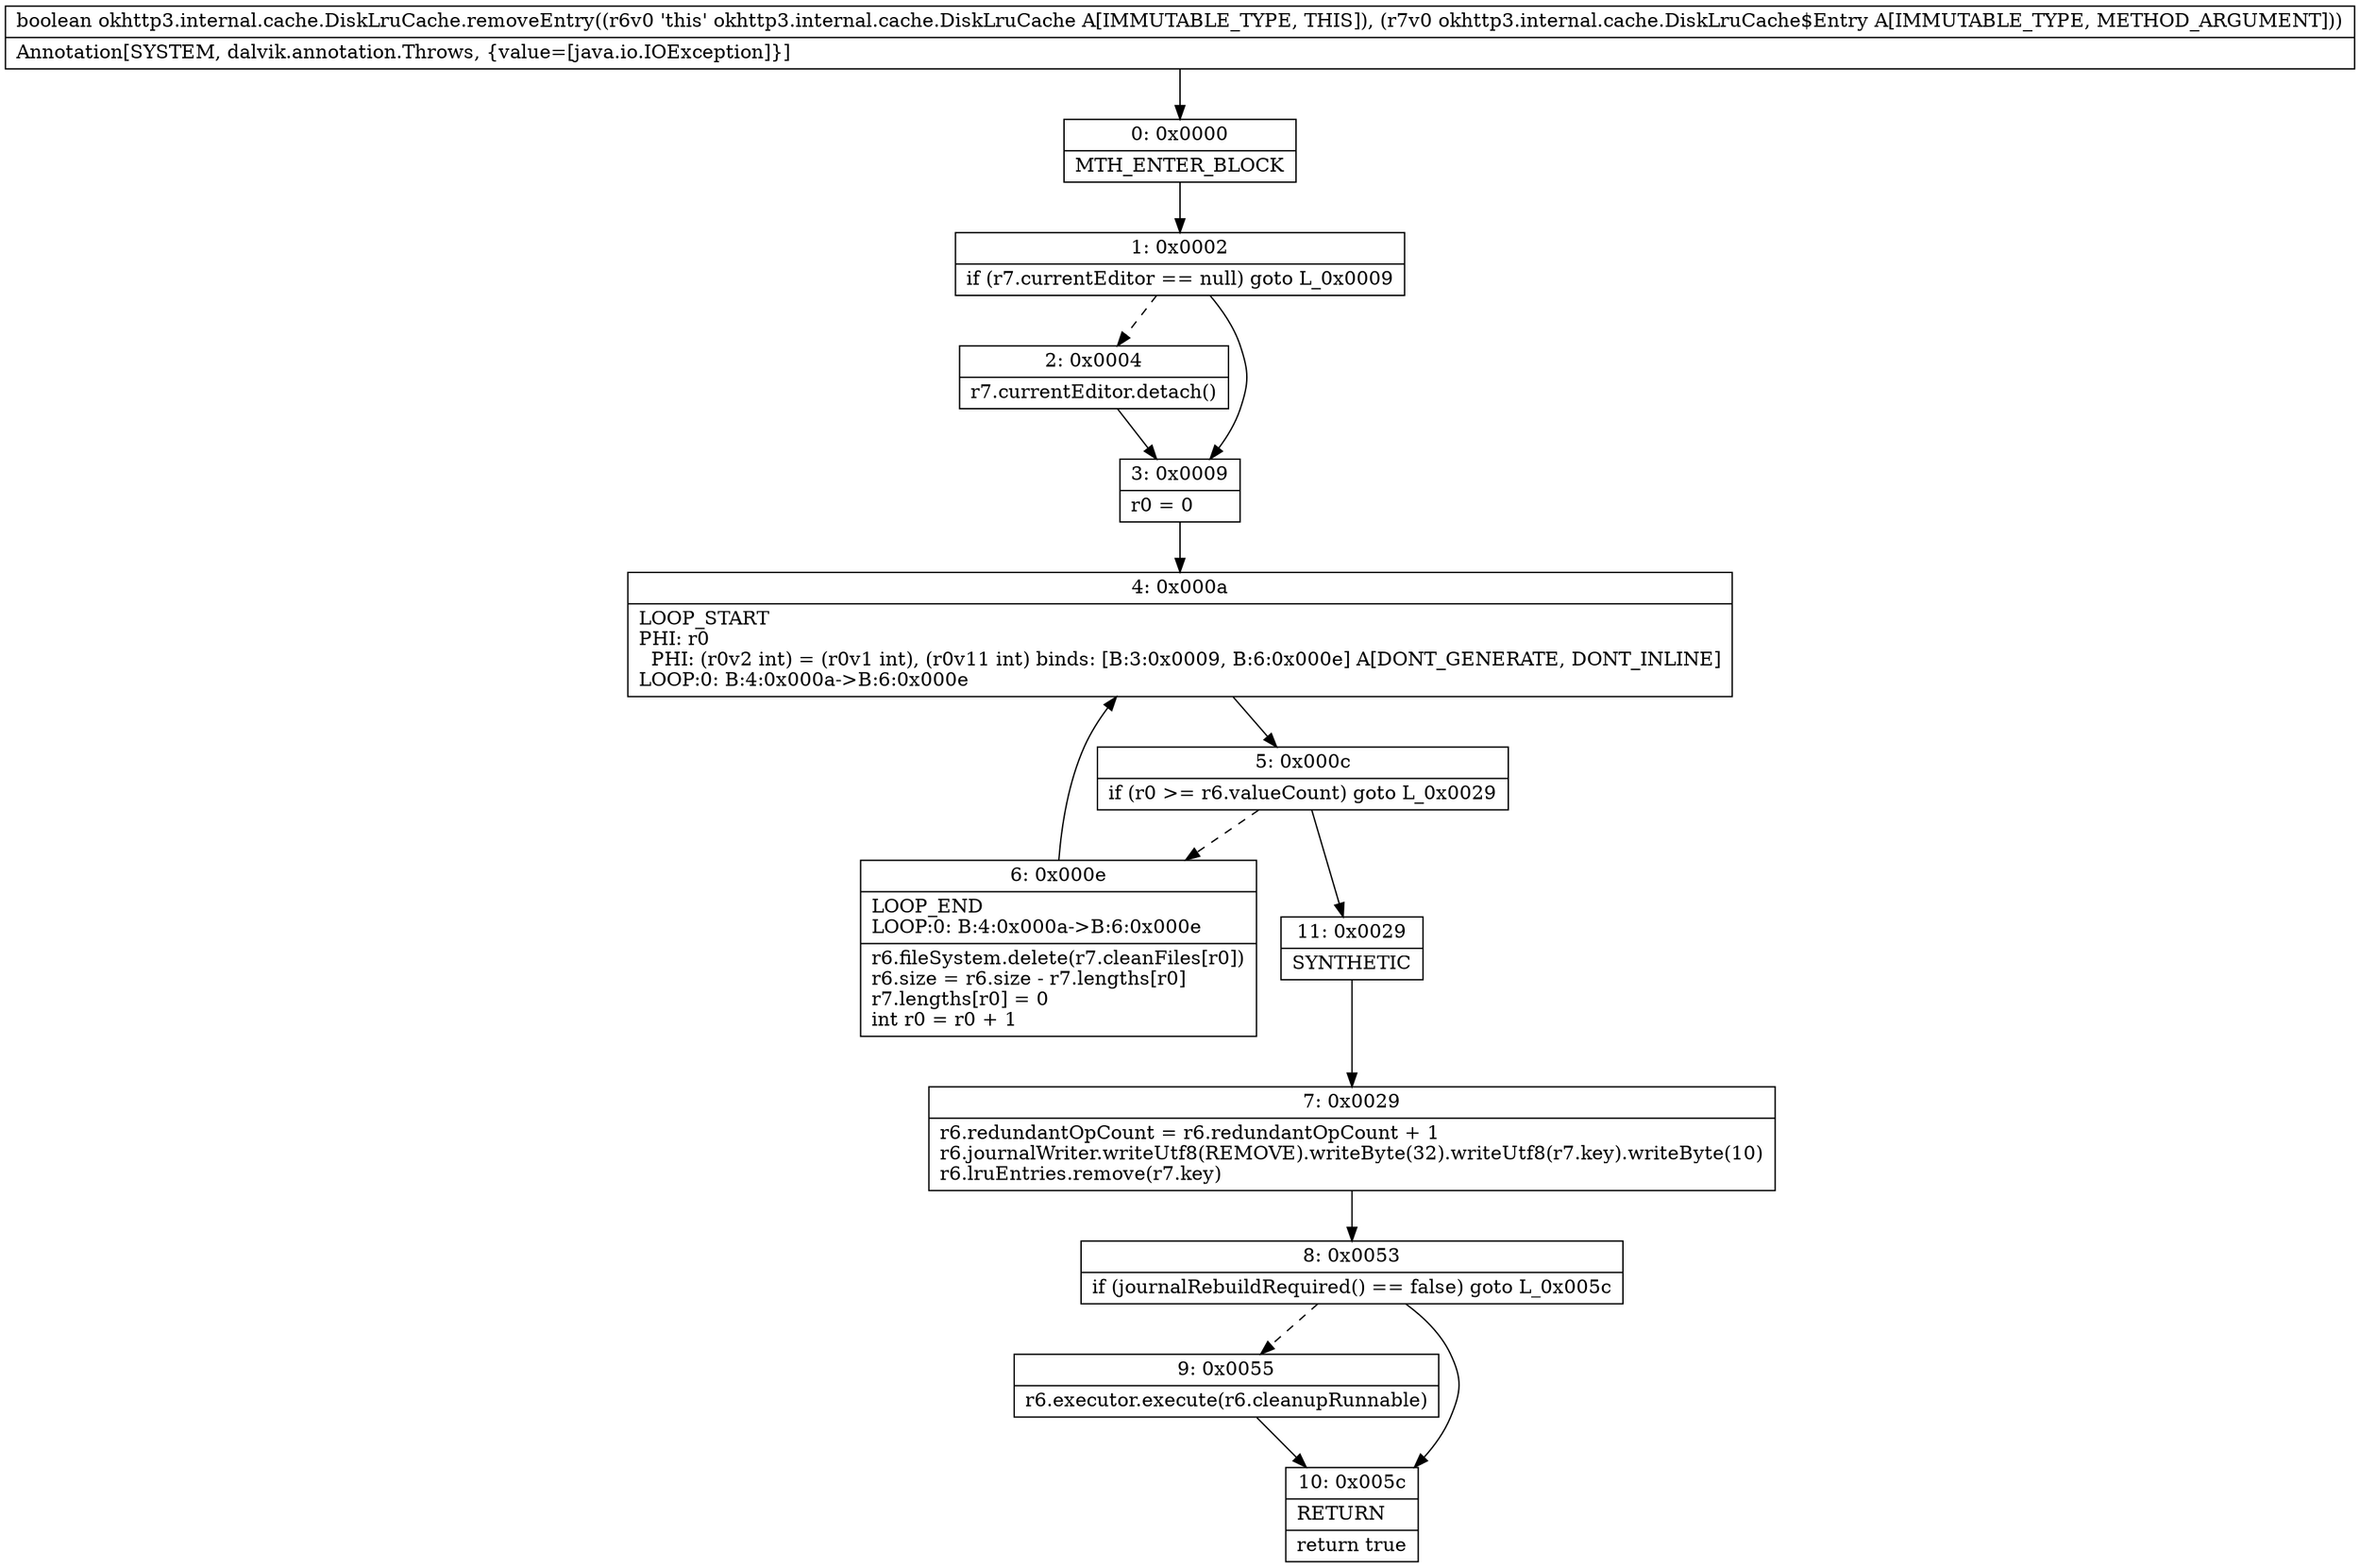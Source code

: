 digraph "CFG forokhttp3.internal.cache.DiskLruCache.removeEntry(Lokhttp3\/internal\/cache\/DiskLruCache$Entry;)Z" {
Node_0 [shape=record,label="{0\:\ 0x0000|MTH_ENTER_BLOCK\l}"];
Node_1 [shape=record,label="{1\:\ 0x0002|if (r7.currentEditor == null) goto L_0x0009\l}"];
Node_2 [shape=record,label="{2\:\ 0x0004|r7.currentEditor.detach()\l}"];
Node_3 [shape=record,label="{3\:\ 0x0009|r0 = 0\l}"];
Node_4 [shape=record,label="{4\:\ 0x000a|LOOP_START\lPHI: r0 \l  PHI: (r0v2 int) = (r0v1 int), (r0v11 int) binds: [B:3:0x0009, B:6:0x000e] A[DONT_GENERATE, DONT_INLINE]\lLOOP:0: B:4:0x000a\-\>B:6:0x000e\l}"];
Node_5 [shape=record,label="{5\:\ 0x000c|if (r0 \>= r6.valueCount) goto L_0x0029\l}"];
Node_6 [shape=record,label="{6\:\ 0x000e|LOOP_END\lLOOP:0: B:4:0x000a\-\>B:6:0x000e\l|r6.fileSystem.delete(r7.cleanFiles[r0])\lr6.size = r6.size \- r7.lengths[r0]\lr7.lengths[r0] = 0\lint r0 = r0 + 1\l}"];
Node_7 [shape=record,label="{7\:\ 0x0029|r6.redundantOpCount = r6.redundantOpCount + 1\lr6.journalWriter.writeUtf8(REMOVE).writeByte(32).writeUtf8(r7.key).writeByte(10)\lr6.lruEntries.remove(r7.key)\l}"];
Node_8 [shape=record,label="{8\:\ 0x0053|if (journalRebuildRequired() == false) goto L_0x005c\l}"];
Node_9 [shape=record,label="{9\:\ 0x0055|r6.executor.execute(r6.cleanupRunnable)\l}"];
Node_10 [shape=record,label="{10\:\ 0x005c|RETURN\l|return true\l}"];
Node_11 [shape=record,label="{11\:\ 0x0029|SYNTHETIC\l}"];
MethodNode[shape=record,label="{boolean okhttp3.internal.cache.DiskLruCache.removeEntry((r6v0 'this' okhttp3.internal.cache.DiskLruCache A[IMMUTABLE_TYPE, THIS]), (r7v0 okhttp3.internal.cache.DiskLruCache$Entry A[IMMUTABLE_TYPE, METHOD_ARGUMENT]))  | Annotation[SYSTEM, dalvik.annotation.Throws, \{value=[java.io.IOException]\}]\l}"];
MethodNode -> Node_0;
Node_0 -> Node_1;
Node_1 -> Node_2[style=dashed];
Node_1 -> Node_3;
Node_2 -> Node_3;
Node_3 -> Node_4;
Node_4 -> Node_5;
Node_5 -> Node_6[style=dashed];
Node_5 -> Node_11;
Node_6 -> Node_4;
Node_7 -> Node_8;
Node_8 -> Node_9[style=dashed];
Node_8 -> Node_10;
Node_9 -> Node_10;
Node_11 -> Node_7;
}

